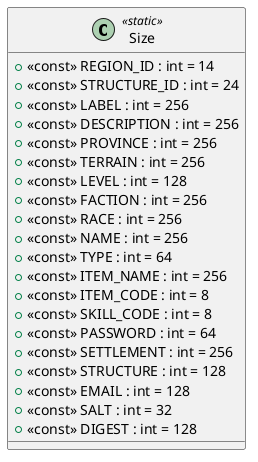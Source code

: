 @startuml
class Size <<static>> {
    + <<const>> REGION_ID : int = 14
    + <<const>> STRUCTURE_ID : int = 24
    + <<const>> LABEL : int = 256
    + <<const>> DESCRIPTION : int = 256
    + <<const>> PROVINCE : int = 256
    + <<const>> TERRAIN : int = 256
    + <<const>> LEVEL : int = 128
    + <<const>> FACTION : int = 256
    + <<const>> RACE : int = 256
    + <<const>> NAME : int = 256
    + <<const>> TYPE : int = 64
    + <<const>> ITEM_NAME : int = 256
    + <<const>> ITEM_CODE : int = 8
    + <<const>> SKILL_CODE : int = 8
    + <<const>> PASSWORD : int = 64
    + <<const>> SETTLEMENT : int = 256
    + <<const>> STRUCTURE : int = 128
    + <<const>> EMAIL : int = 128
    + <<const>> SALT : int = 32
    + <<const>> DIGEST : int = 128
}
@enduml
